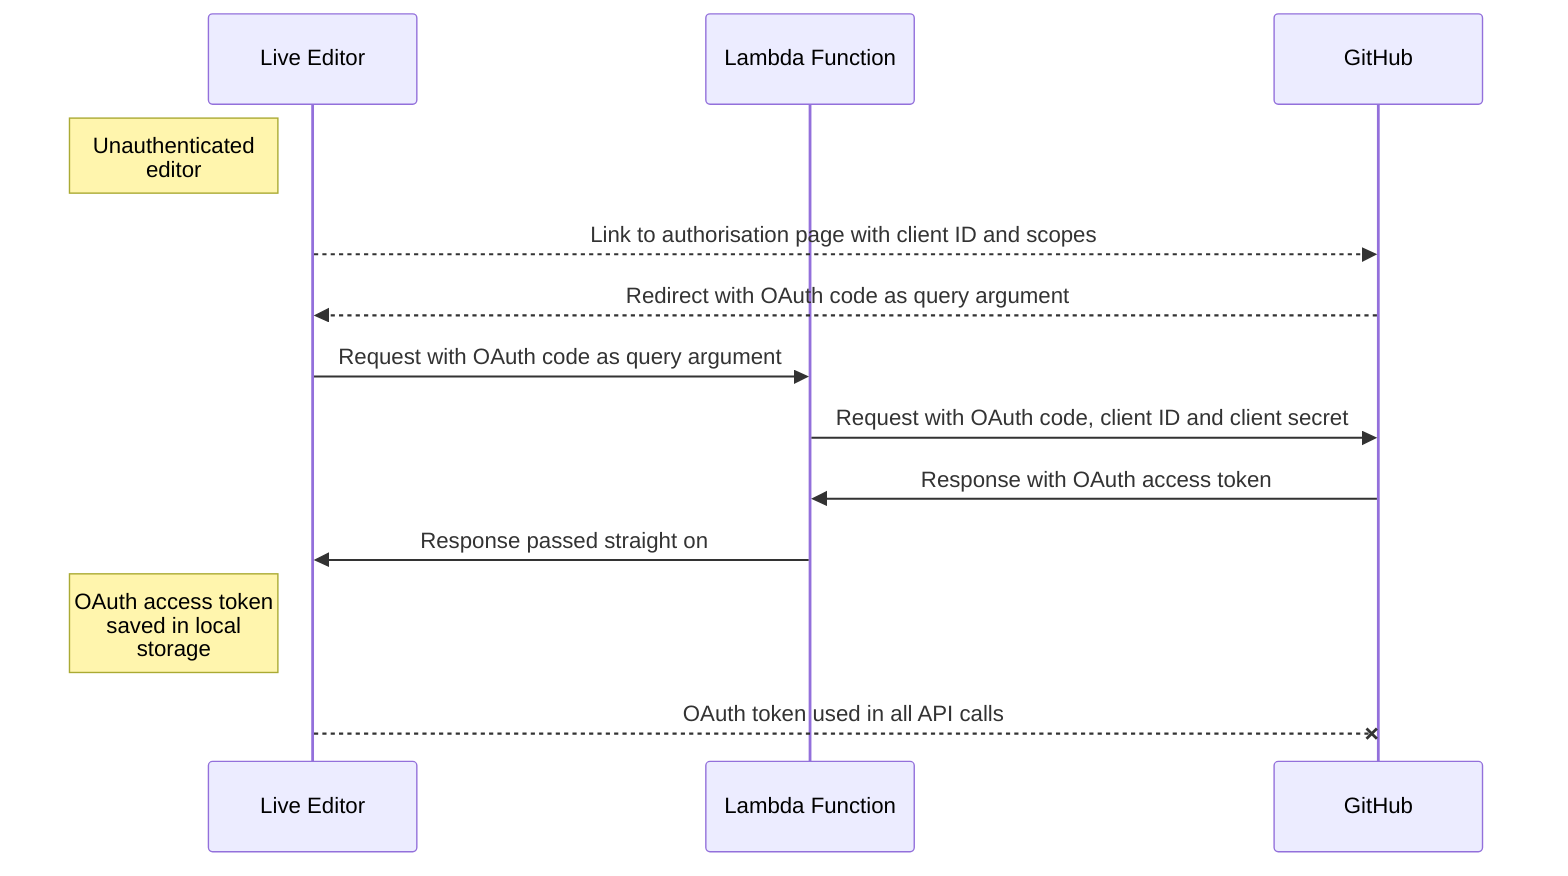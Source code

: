 sequenceDiagram
participant L as Live Editor
participant F as Lambda Function
participant G as GitHub
note left of L: Unauthenticated <br />editor
L -->> G: Link to authorisation page with client ID and scopes
G -->> L: Redirect with OAuth code as query argument
L ->> F: Request with OAuth code as query argument
F ->> G: Request with OAuth code, client ID and client secret
G ->> F: Response with OAuth access token
F ->> L: Response passed straight on
note left of L: OAuth access token<br />saved in local <br /> storage
L --x G: OAuth token used in all API calls